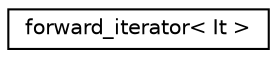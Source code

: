 digraph "Graphical Class Hierarchy"
{
  edge [fontname="Helvetica",fontsize="10",labelfontname="Helvetica",labelfontsize="10"];
  node [fontname="Helvetica",fontsize="10",shape=record];
  rankdir="LR";
  Node0 [label="forward_iterator\< It \>",height=0.2,width=0.4,color="black", fillcolor="white", style="filled",URL="$classforward__iterator.html"];
}
